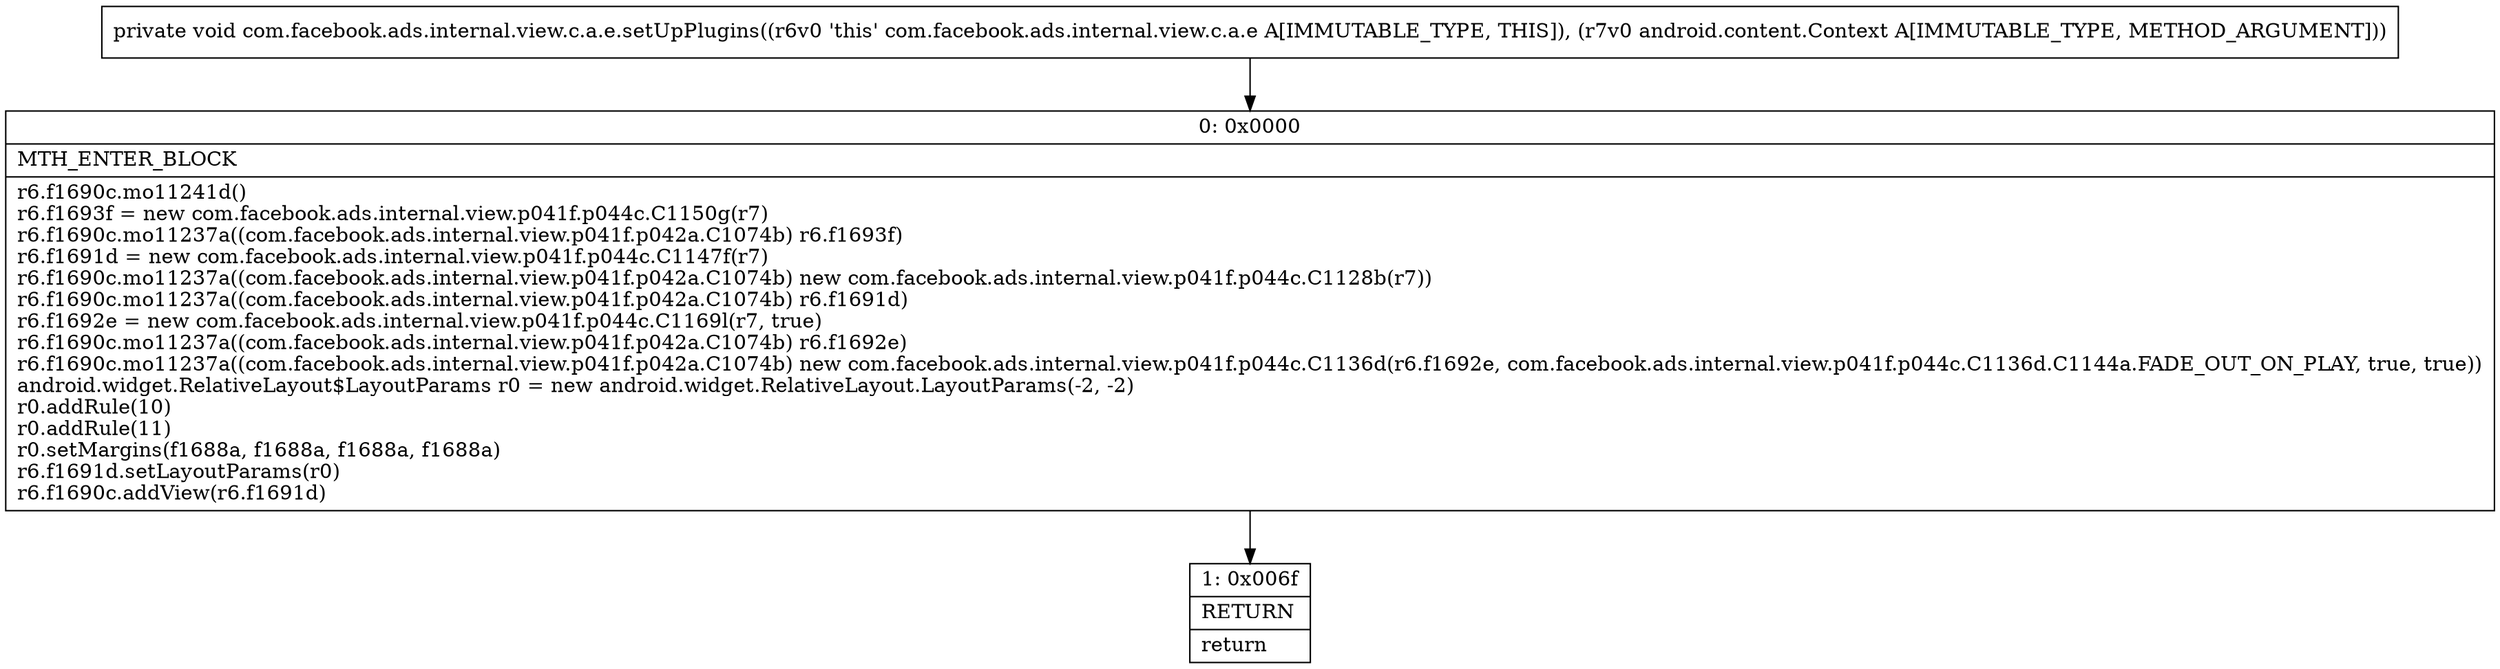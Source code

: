 digraph "CFG forcom.facebook.ads.internal.view.c.a.e.setUpPlugins(Landroid\/content\/Context;)V" {
Node_0 [shape=record,label="{0\:\ 0x0000|MTH_ENTER_BLOCK\l|r6.f1690c.mo11241d()\lr6.f1693f = new com.facebook.ads.internal.view.p041f.p044c.C1150g(r7)\lr6.f1690c.mo11237a((com.facebook.ads.internal.view.p041f.p042a.C1074b) r6.f1693f)\lr6.f1691d = new com.facebook.ads.internal.view.p041f.p044c.C1147f(r7)\lr6.f1690c.mo11237a((com.facebook.ads.internal.view.p041f.p042a.C1074b) new com.facebook.ads.internal.view.p041f.p044c.C1128b(r7))\lr6.f1690c.mo11237a((com.facebook.ads.internal.view.p041f.p042a.C1074b) r6.f1691d)\lr6.f1692e = new com.facebook.ads.internal.view.p041f.p044c.C1169l(r7, true)\lr6.f1690c.mo11237a((com.facebook.ads.internal.view.p041f.p042a.C1074b) r6.f1692e)\lr6.f1690c.mo11237a((com.facebook.ads.internal.view.p041f.p042a.C1074b) new com.facebook.ads.internal.view.p041f.p044c.C1136d(r6.f1692e, com.facebook.ads.internal.view.p041f.p044c.C1136d.C1144a.FADE_OUT_ON_PLAY, true, true))\landroid.widget.RelativeLayout$LayoutParams r0 = new android.widget.RelativeLayout.LayoutParams(\-2, \-2)\lr0.addRule(10)\lr0.addRule(11)\lr0.setMargins(f1688a, f1688a, f1688a, f1688a)\lr6.f1691d.setLayoutParams(r0)\lr6.f1690c.addView(r6.f1691d)\l}"];
Node_1 [shape=record,label="{1\:\ 0x006f|RETURN\l|return\l}"];
MethodNode[shape=record,label="{private void com.facebook.ads.internal.view.c.a.e.setUpPlugins((r6v0 'this' com.facebook.ads.internal.view.c.a.e A[IMMUTABLE_TYPE, THIS]), (r7v0 android.content.Context A[IMMUTABLE_TYPE, METHOD_ARGUMENT])) }"];
MethodNode -> Node_0;
Node_0 -> Node_1;
}

